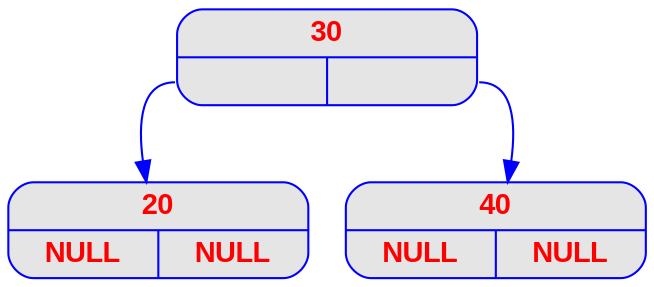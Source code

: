 digraph test_inserer_v2_ {
	node [
		fontname  = "Arial bold" 
		fontsize  = "14"
		fontcolor = "red"
		style     = "rounded, filled"
		shape     = "record"
		fillcolor = "grey90"
		color     = "blue"
		width     = "2"
	]

	edge [
		color     = "blue"
	]

30 [label = "{<c> 30 | { <g> | <d>}}"];
30:g -> 20;
20 [label = "{<c> 20 | { <g> | <d>}}"];
20 [label = "{<c> 20 | { <g> NULL | <d> NULL}}"];
30:d -> 40;
40 [label = "{<c> 40 | { <g> | <d>}}"];
40 [label = "{<c> 40 | { <g> NULL | <d> NULL}}"];
}
